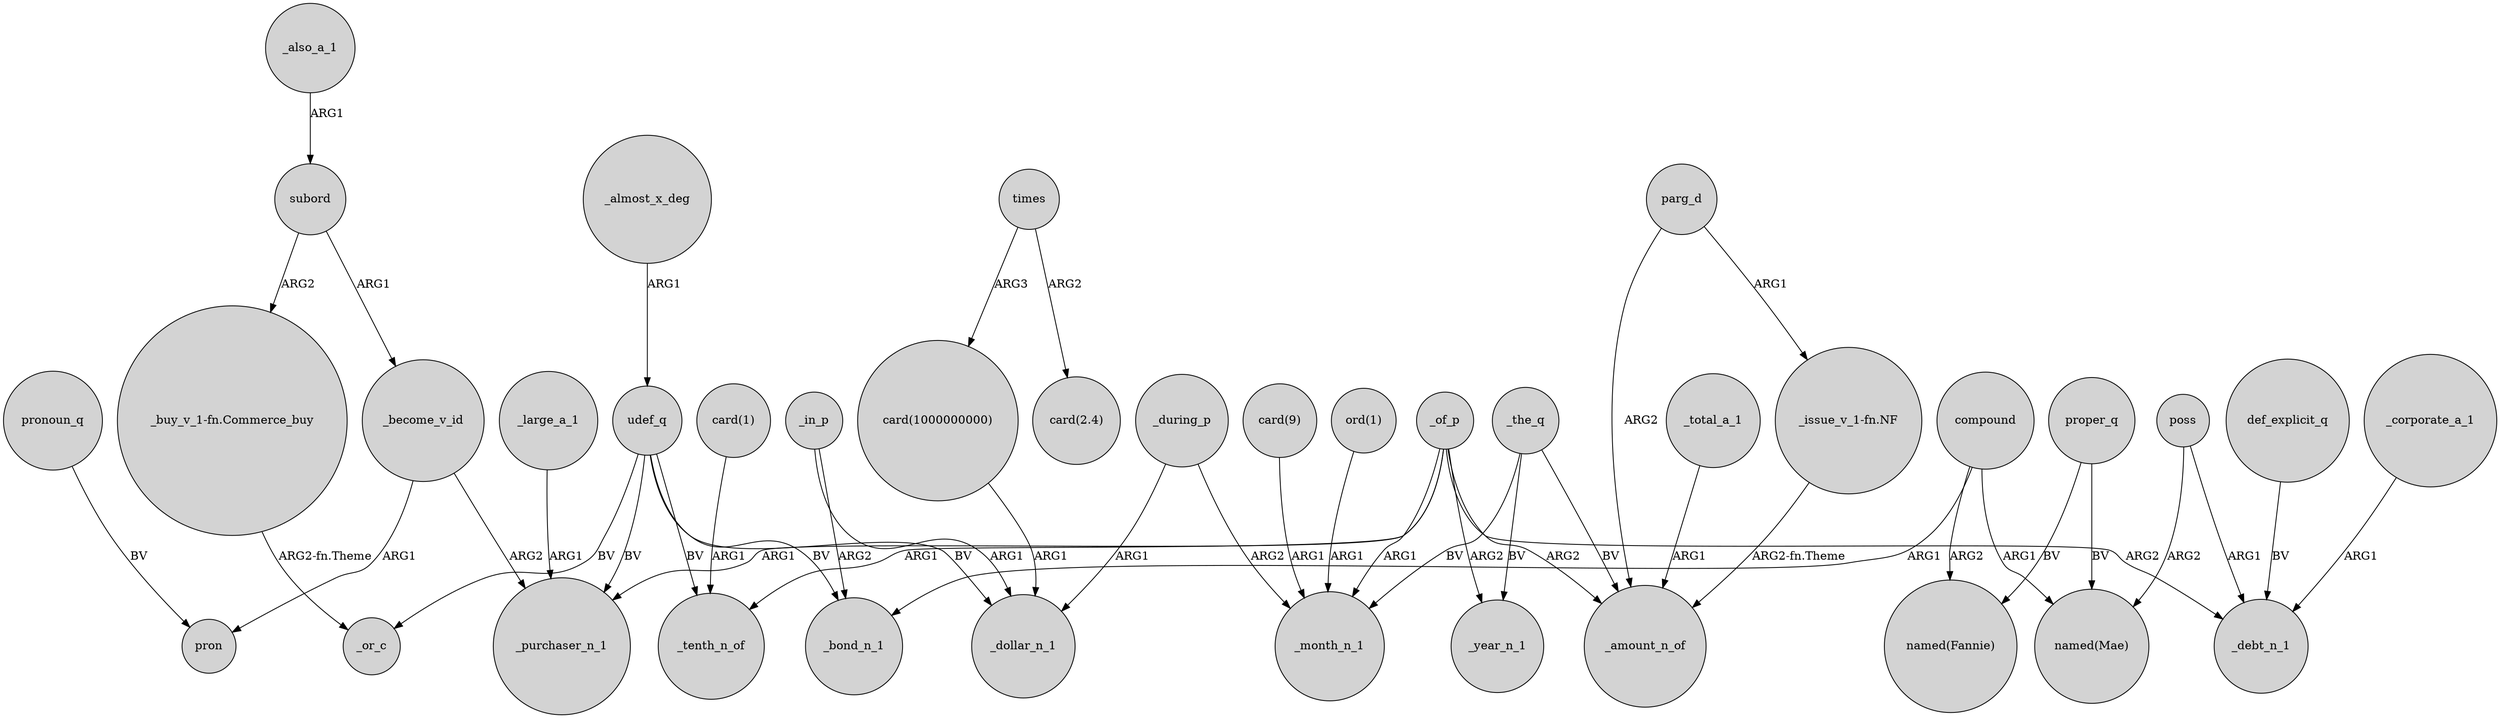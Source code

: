 digraph {
	node [shape=circle style=filled]
	_of_p -> _tenth_n_of [label=ARG1]
	_corporate_a_1 -> _debt_n_1 [label=ARG1]
	_large_a_1 -> _purchaser_n_1 [label=ARG1]
	subord -> "_buy_v_1-fn.Commerce_buy" [label=ARG2]
	_become_v_id -> _purchaser_n_1 [label=ARG2]
	poss -> "named(Mae)" [label=ARG2]
	compound -> "named(Mae)" [label=ARG1]
	proper_q -> "named(Mae)" [label=BV]
	udef_q -> _tenth_n_of [label=BV]
	_of_p -> _year_n_1 [label=ARG2]
	_the_q -> _amount_n_of [label=BV]
	udef_q -> _purchaser_n_1 [label=BV]
	_during_p -> _dollar_n_1 [label=ARG1]
	_become_v_id -> pron [label=ARG1]
	"_buy_v_1-fn.Commerce_buy" -> _or_c [label="ARG2-fn.Theme"]
	compound -> _bond_n_1 [label=ARG1]
	_almost_x_deg -> udef_q [label=ARG1]
	compound -> "named(Fannie)" [label=ARG2]
	"_issue_v_1-fn.NF" -> _amount_n_of [label="ARG2-fn.Theme"]
	udef_q -> _or_c [label=BV]
	times -> "card(1000000000)" [label=ARG3]
	def_explicit_q -> _debt_n_1 [label=BV]
	pronoun_q -> pron [label=BV]
	_the_q -> _month_n_1 [label=BV]
	udef_q -> _bond_n_1 [label=BV]
	parg_d -> "_issue_v_1-fn.NF" [label=ARG1]
	_during_p -> _month_n_1 [label=ARG2]
	_also_a_1 -> subord [label=ARG1]
	"card(9)" -> _month_n_1 [label=ARG1]
	_of_p -> _debt_n_1 [label=ARG2]
	_of_p -> _month_n_1 [label=ARG1]
	_of_p -> _amount_n_of [label=ARG2]
	_the_q -> _year_n_1 [label=BV]
	parg_d -> _amount_n_of [label=ARG2]
	"card(1)" -> _tenth_n_of [label=ARG1]
	_in_p -> _dollar_n_1 [label=ARG1]
	poss -> _debt_n_1 [label=ARG1]
	subord -> _become_v_id [label=ARG1]
	"ord(1)" -> _month_n_1 [label=ARG1]
	"card(1000000000)" -> _dollar_n_1 [label=ARG1]
	_total_a_1 -> _amount_n_of [label=ARG1]
	_of_p -> _purchaser_n_1 [label=ARG1]
	_in_p -> _bond_n_1 [label=ARG2]
	udef_q -> _dollar_n_1 [label=BV]
	proper_q -> "named(Fannie)" [label=BV]
	times -> "card(2.4)" [label=ARG2]
}
